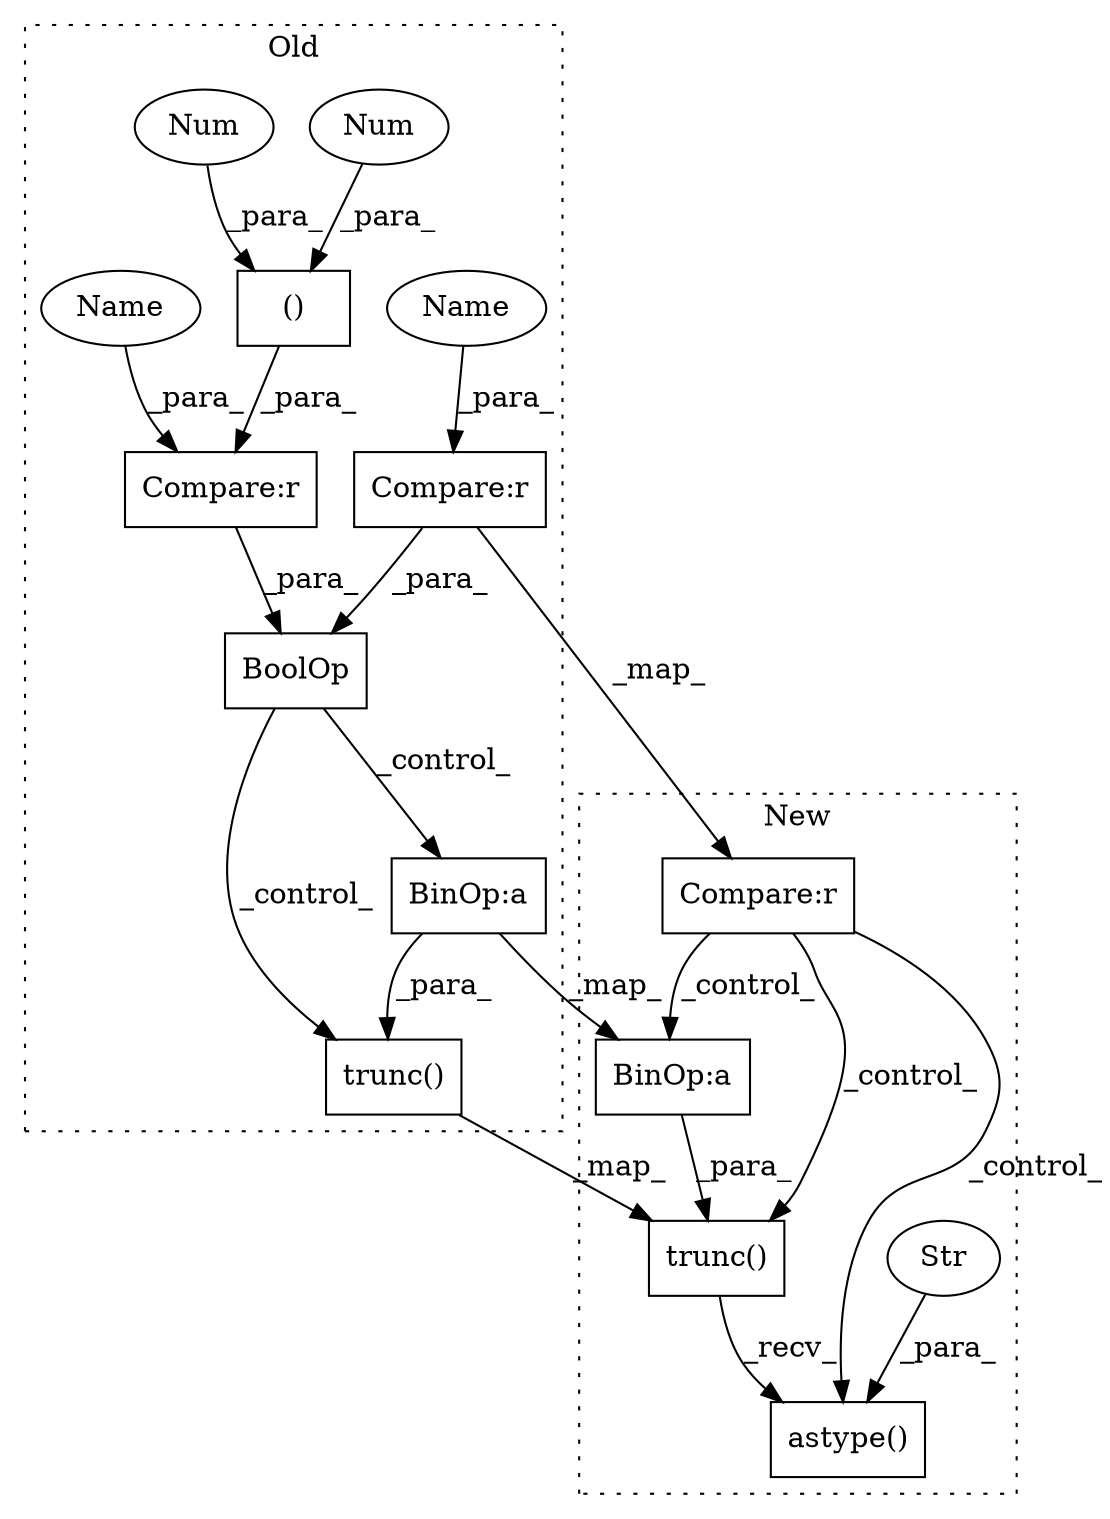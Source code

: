 digraph G {
subgraph cluster0 {
1 [label="BoolOp" a="72" s="1547" l="47" shape="box"];
3 [label="Compare:r" a="40" s="1574" l="20" shape="box"];
5 [label="()" a="54" s="1590" l="3" shape="box"];
6 [label="Compare:r" a="40" s="1547" l="22" shape="box"];
8 [label="trunc()" a="75" s="1618,1678" l="9,1" shape="box"];
10 [label="BinOp:a" a="82" s="1650" l="3" shape="box"];
12 [label="Num" a="76" s="1589" l="1" shape="ellipse"];
13 [label="Num" a="76" s="1592" l="1" shape="ellipse"];
14 [label="Name" a="87" s="1574" l="10" shape="ellipse"];
15 [label="Name" a="87" s="1547" l="10" shape="ellipse"];
label = "Old";
style="dotted";
}
subgraph cluster1 {
2 [label="astype()" a="75" s="1575,1651" l="69,1" shape="box"];
4 [label="Str" a="66" s="1644" l="7" shape="ellipse"];
7 [label="Compare:r" a="40" s="1529" l="22" shape="box"];
9 [label="trunc()" a="75" s="1575,1635" l="9,1" shape="box"];
11 [label="BinOp:a" a="82" s="1607" l="3" shape="box"];
label = "New";
style="dotted";
}
1 -> 10 [label="_control_"];
1 -> 8 [label="_control_"];
3 -> 1 [label="_para_"];
4 -> 2 [label="_para_"];
5 -> 3 [label="_para_"];
6 -> 7 [label="_map_"];
6 -> 1 [label="_para_"];
7 -> 2 [label="_control_"];
7 -> 9 [label="_control_"];
7 -> 11 [label="_control_"];
8 -> 9 [label="_map_"];
9 -> 2 [label="_recv_"];
10 -> 11 [label="_map_"];
10 -> 8 [label="_para_"];
11 -> 9 [label="_para_"];
12 -> 5 [label="_para_"];
13 -> 5 [label="_para_"];
14 -> 3 [label="_para_"];
15 -> 6 [label="_para_"];
}
